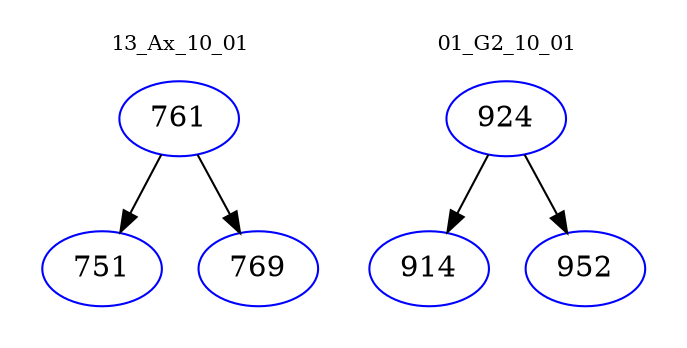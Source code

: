 digraph{
subgraph cluster_0 {
color = white
label = "13_Ax_10_01";
fontsize=10;
T0_761 [label="761", color="blue"]
T0_761 -> T0_751 [color="black"]
T0_751 [label="751", color="blue"]
T0_761 -> T0_769 [color="black"]
T0_769 [label="769", color="blue"]
}
subgraph cluster_1 {
color = white
label = "01_G2_10_01";
fontsize=10;
T1_924 [label="924", color="blue"]
T1_924 -> T1_914 [color="black"]
T1_914 [label="914", color="blue"]
T1_924 -> T1_952 [color="black"]
T1_952 [label="952", color="blue"]
}
}
